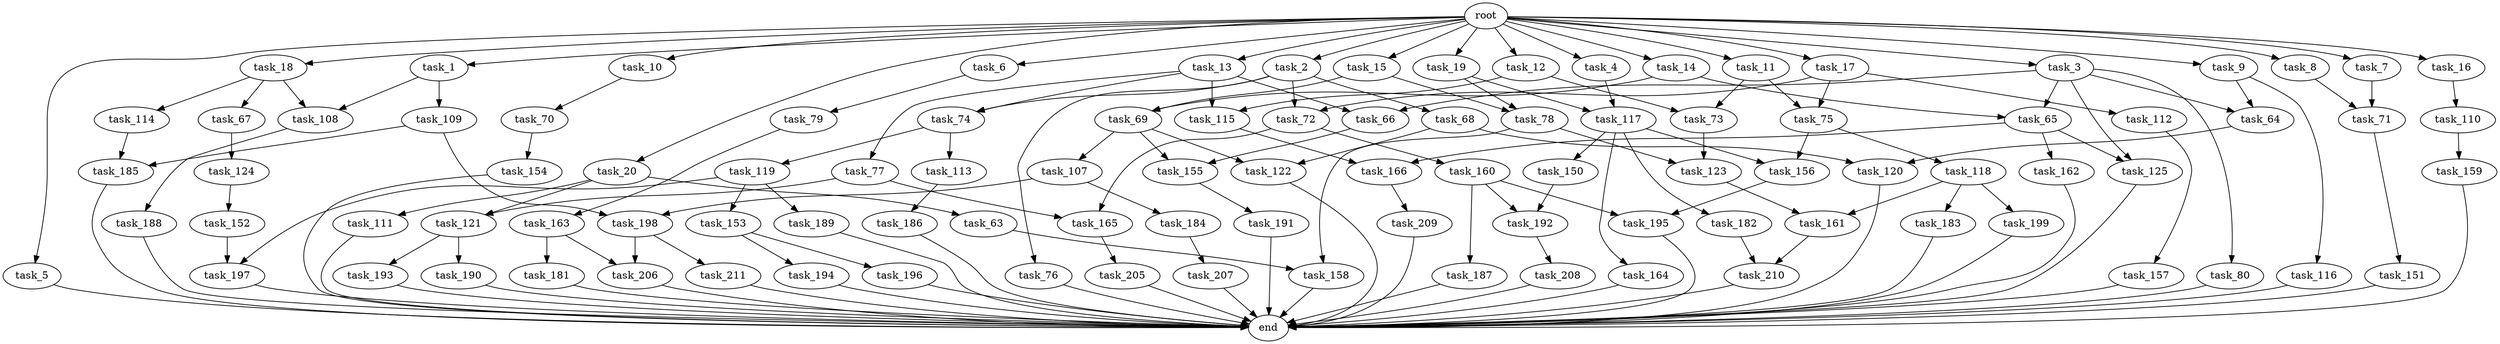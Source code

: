 digraph G {
  task_67 [size="85899345920.000000"];
  task_193 [size="30923764531.200001"];
  task_12 [size="102.400000"];
  task_73 [size="83322365542.400009"];
  task_5 [size="102.400000"];
  task_211 [size="54975581388.800003"];
  task_63 [size="69578470195.199997"];
  task_196 [size="30923764531.200001"];
  task_164 [size="13743895347.200001"];
  task_17 [size="102.400000"];
  task_2 [size="102.400000"];
  task_121 [size="77309411328.000000"];
  task_208 [size="54975581388.800003"];
  task_197 [size="29205777612.800003"];
  task_166 [size="15461882265.600000"];
  task_207 [size="3435973836.800000"];
  task_79 [size="85899345920.000000"];
  task_198 [size="124554051584.000000"];
  task_77 [size="54975581388.800003"];
  task_163 [size="13743895347.200001"];
  task_11 [size="102.400000"];
  task_150 [size="13743895347.200001"];
  task_165 [size="15461882265.600000"];
  task_154 [size="69578470195.199997"];
  task_191 [size="42090679500.800003"];
  task_152 [size="69578470195.199997"];
  task_64 [size="91053306675.200012"];
  task_156 [size="35218731827.200005"];
  root [size="0.000000"];
  task_72 [size="100502234726.400009"];
  task_69 [size="49821620633.600006"];
  task_119 [size="85899345920.000000"];
  task_74 [size="85899345920.000000"];
  end [size="0.000000"];
  task_190 [size="30923764531.200001"];
  task_114 [size="85899345920.000000"];
  task_8 [size="102.400000"];
  task_155 [size="73014444032.000000"];
  task_18 [size="102.400000"];
  task_109 [size="30923764531.200001"];
  task_122 [size="44667659878.400002"];
  task_194 [size="30923764531.200001"];
  task_66 [size="124554051584.000000"];
  task_206 [size="85899345920.000000"];
  task_186 [size="21474836480.000000"];
  task_151 [size="30923764531.200001"];
  task_188 [size="42090679500.800003"];
  task_116 [size="21474836480.000000"];
  task_182 [size="13743895347.200001"];
  task_199 [size="21474836480.000000"];
  task_1 [size="102.400000"];
  task_3 [size="102.400000"];
  task_185 [size="109951162777.600006"];
  task_157 [size="54975581388.800003"];
  task_189 [size="21474836480.000000"];
  task_75 [size="139156940390.399994"];
  task_9 [size="102.400000"];
  task_187 [size="21474836480.000000"];
  task_7 [size="102.400000"];
  task_111 [size="69578470195.199997"];
  task_123 [size="45526653337.600006"];
  task_117 [size="97066260889.600006"];
  task_16 [size="102.400000"];
  task_158 [size="11166914969.600000"];
  task_19 [size="102.400000"];
  task_159 [size="54975581388.800003"];
  task_20 [size="102.400000"];
  task_181 [size="30923764531.200001"];
  task_6 [size="102.400000"];
  task_160 [size="7730941132.800000"];
  task_192 [size="63565515980.800003"];
  task_112 [size="69578470195.199997"];
  task_65 [size="77309411328.000000"];
  task_115 [size="68719476736.000000"];
  task_113 [size="85899345920.000000"];
  task_4 [size="102.400000"];
  task_118 [size="21474836480.000000"];
  task_80 [size="69578470195.199997"];
  task_184 [size="69578470195.199997"];
  task_125 [size="77309411328.000000"];
  task_124 [size="85899345920.000000"];
  task_210 [size="171798691840.000000"];
  task_68 [size="30923764531.200001"];
  task_162 [size="7730941132.800000"];
  task_13 [size="102.400000"];
  task_15 [size="102.400000"];
  task_120 [size="27487790694.400002"];
  task_209 [size="69578470195.199997"];
  task_76 [size="30923764531.200001"];
  task_70 [size="30923764531.200001"];
  task_161 [size="42949672960.000000"];
  task_183 [size="21474836480.000000"];
  task_71 [size="93630287052.800003"];
  task_78 [size="84181359001.600006"];
  task_10 [size="102.400000"];
  task_14 [size="102.400000"];
  task_110 [size="42090679500.800003"];
  task_205 [size="42090679500.800003"];
  task_108 [size="116823110451.200012"];
  task_195 [size="29205777612.800003"];
  task_153 [size="21474836480.000000"];
  task_107 [size="30923764531.200001"];

  task_67 -> task_124 [size="838860800.000000"];
  task_193 -> end [size="1.000000"];
  task_12 -> task_115 [size="134217728.000000"];
  task_12 -> task_73 [size="134217728.000000"];
  task_73 -> task_123 [size="411041792.000000"];
  task_5 -> end [size="1.000000"];
  task_211 -> end [size="1.000000"];
  task_63 -> task_158 [size="75497472.000000"];
  task_196 -> end [size="1.000000"];
  task_164 -> end [size="1.000000"];
  task_17 -> task_112 [size="679477248.000000"];
  task_17 -> task_75 [size="679477248.000000"];
  task_17 -> task_72 [size="679477248.000000"];
  task_2 -> task_76 [size="301989888.000000"];
  task_2 -> task_72 [size="301989888.000000"];
  task_2 -> task_68 [size="301989888.000000"];
  task_2 -> task_74 [size="301989888.000000"];
  task_121 -> task_190 [size="301989888.000000"];
  task_121 -> task_193 [size="301989888.000000"];
  task_208 -> end [size="1.000000"];
  task_197 -> end [size="1.000000"];
  task_166 -> task_209 [size="679477248.000000"];
  task_207 -> end [size="1.000000"];
  task_79 -> task_163 [size="134217728.000000"];
  task_198 -> task_206 [size="536870912.000000"];
  task_198 -> task_211 [size="536870912.000000"];
  task_77 -> task_121 [size="75497472.000000"];
  task_77 -> task_165 [size="75497472.000000"];
  task_163 -> task_181 [size="301989888.000000"];
  task_163 -> task_206 [size="301989888.000000"];
  task_11 -> task_75 [size="679477248.000000"];
  task_11 -> task_73 [size="679477248.000000"];
  task_150 -> task_192 [size="411041792.000000"];
  task_165 -> task_205 [size="411041792.000000"];
  task_154 -> end [size="1.000000"];
  task_191 -> end [size="1.000000"];
  task_152 -> task_197 [size="75497472.000000"];
  task_64 -> task_120 [size="134217728.000000"];
  task_156 -> task_195 [size="75497472.000000"];
  root -> task_7 [size="1.000000"];
  root -> task_8 [size="1.000000"];
  root -> task_20 [size="1.000000"];
  root -> task_12 [size="1.000000"];
  root -> task_18 [size="1.000000"];
  root -> task_1 [size="1.000000"];
  root -> task_3 [size="1.000000"];
  root -> task_16 [size="1.000000"];
  root -> task_19 [size="1.000000"];
  root -> task_5 [size="1.000000"];
  root -> task_10 [size="1.000000"];
  root -> task_6 [size="1.000000"];
  root -> task_17 [size="1.000000"];
  root -> task_9 [size="1.000000"];
  root -> task_11 [size="1.000000"];
  root -> task_4 [size="1.000000"];
  root -> task_13 [size="1.000000"];
  root -> task_2 [size="1.000000"];
  root -> task_14 [size="1.000000"];
  root -> task_15 [size="1.000000"];
  task_72 -> task_160 [size="75497472.000000"];
  task_72 -> task_165 [size="75497472.000000"];
  task_69 -> task_122 [size="301989888.000000"];
  task_69 -> task_107 [size="301989888.000000"];
  task_69 -> task_155 [size="301989888.000000"];
  task_119 -> task_189 [size="209715200.000000"];
  task_119 -> task_153 [size="209715200.000000"];
  task_119 -> task_197 [size="209715200.000000"];
  task_74 -> task_119 [size="838860800.000000"];
  task_74 -> task_113 [size="838860800.000000"];
  task_190 -> end [size="1.000000"];
  task_114 -> task_185 [size="536870912.000000"];
  task_8 -> task_71 [size="75497472.000000"];
  task_155 -> task_191 [size="411041792.000000"];
  task_18 -> task_67 [size="838860800.000000"];
  task_18 -> task_108 [size="838860800.000000"];
  task_18 -> task_114 [size="838860800.000000"];
  task_109 -> task_185 [size="536870912.000000"];
  task_109 -> task_198 [size="536870912.000000"];
  task_122 -> end [size="1.000000"];
  task_194 -> end [size="1.000000"];
  task_66 -> task_155 [size="411041792.000000"];
  task_206 -> end [size="1.000000"];
  task_186 -> end [size="1.000000"];
  task_151 -> end [size="1.000000"];
  task_188 -> end [size="1.000000"];
  task_116 -> end [size="1.000000"];
  task_182 -> task_210 [size="838860800.000000"];
  task_199 -> end [size="1.000000"];
  task_1 -> task_109 [size="301989888.000000"];
  task_1 -> task_108 [size="301989888.000000"];
  task_3 -> task_64 [size="679477248.000000"];
  task_3 -> task_65 [size="679477248.000000"];
  task_3 -> task_66 [size="679477248.000000"];
  task_3 -> task_125 [size="679477248.000000"];
  task_3 -> task_80 [size="679477248.000000"];
  task_185 -> end [size="1.000000"];
  task_157 -> end [size="1.000000"];
  task_189 -> end [size="1.000000"];
  task_75 -> task_118 [size="209715200.000000"];
  task_75 -> task_156 [size="209715200.000000"];
  task_9 -> task_64 [size="209715200.000000"];
  task_9 -> task_116 [size="209715200.000000"];
  task_187 -> end [size="1.000000"];
  task_7 -> task_71 [size="838860800.000000"];
  task_111 -> end [size="1.000000"];
  task_123 -> task_161 [size="209715200.000000"];
  task_117 -> task_182 [size="134217728.000000"];
  task_117 -> task_150 [size="134217728.000000"];
  task_117 -> task_164 [size="134217728.000000"];
  task_117 -> task_156 [size="134217728.000000"];
  task_16 -> task_110 [size="411041792.000000"];
  task_158 -> end [size="1.000000"];
  task_19 -> task_117 [size="411041792.000000"];
  task_19 -> task_78 [size="411041792.000000"];
  task_159 -> end [size="1.000000"];
  task_20 -> task_63 [size="679477248.000000"];
  task_20 -> task_111 [size="679477248.000000"];
  task_20 -> task_121 [size="679477248.000000"];
  task_181 -> end [size="1.000000"];
  task_6 -> task_79 [size="838860800.000000"];
  task_160 -> task_187 [size="209715200.000000"];
  task_160 -> task_195 [size="209715200.000000"];
  task_160 -> task_192 [size="209715200.000000"];
  task_192 -> task_208 [size="536870912.000000"];
  task_112 -> task_157 [size="536870912.000000"];
  task_65 -> task_166 [size="75497472.000000"];
  task_65 -> task_125 [size="75497472.000000"];
  task_65 -> task_162 [size="75497472.000000"];
  task_115 -> task_166 [size="75497472.000000"];
  task_113 -> task_186 [size="209715200.000000"];
  task_4 -> task_117 [size="536870912.000000"];
  task_118 -> task_161 [size="209715200.000000"];
  task_118 -> task_199 [size="209715200.000000"];
  task_118 -> task_183 [size="209715200.000000"];
  task_80 -> end [size="1.000000"];
  task_184 -> task_207 [size="33554432.000000"];
  task_125 -> end [size="1.000000"];
  task_124 -> task_152 [size="679477248.000000"];
  task_210 -> end [size="1.000000"];
  task_68 -> task_120 [size="134217728.000000"];
  task_68 -> task_122 [size="134217728.000000"];
  task_162 -> end [size="1.000000"];
  task_13 -> task_66 [size="536870912.000000"];
  task_13 -> task_77 [size="536870912.000000"];
  task_13 -> task_115 [size="536870912.000000"];
  task_13 -> task_74 [size="536870912.000000"];
  task_15 -> task_69 [size="411041792.000000"];
  task_15 -> task_78 [size="411041792.000000"];
  task_120 -> end [size="1.000000"];
  task_209 -> end [size="1.000000"];
  task_76 -> end [size="1.000000"];
  task_70 -> task_154 [size="679477248.000000"];
  task_161 -> task_210 [size="838860800.000000"];
  task_183 -> end [size="1.000000"];
  task_71 -> task_151 [size="301989888.000000"];
  task_78 -> task_123 [size="33554432.000000"];
  task_78 -> task_158 [size="33554432.000000"];
  task_10 -> task_70 [size="301989888.000000"];
  task_14 -> task_65 [size="75497472.000000"];
  task_14 -> task_69 [size="75497472.000000"];
  task_110 -> task_159 [size="536870912.000000"];
  task_205 -> end [size="1.000000"];
  task_108 -> task_188 [size="411041792.000000"];
  task_195 -> end [size="1.000000"];
  task_153 -> task_196 [size="301989888.000000"];
  task_153 -> task_194 [size="301989888.000000"];
  task_107 -> task_184 [size="679477248.000000"];
  task_107 -> task_198 [size="679477248.000000"];
}
